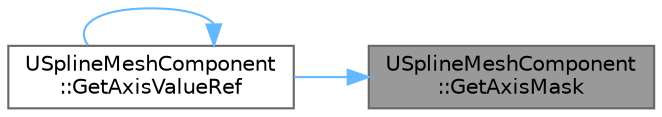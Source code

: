 digraph "USplineMeshComponent::GetAxisMask"
{
 // INTERACTIVE_SVG=YES
 // LATEX_PDF_SIZE
  bgcolor="transparent";
  edge [fontname=Helvetica,fontsize=10,labelfontname=Helvetica,labelfontsize=10];
  node [fontname=Helvetica,fontsize=10,shape=box,height=0.2,width=0.4];
  rankdir="RL";
  Node1 [id="Node000001",label="USplineMeshComponent\l::GetAxisMask",height=0.2,width=0.4,color="gray40", fillcolor="grey60", style="filled", fontcolor="black",tooltip="Returns a vector which, when componentwise-multiplied by another vector, will zero all the components..."];
  Node1 -> Node2 [id="edge1_Node000001_Node000002",dir="back",color="steelblue1",style="solid",tooltip=" "];
  Node2 [id="Node000002",label="USplineMeshComponent\l::GetAxisValueRef",height=0.2,width=0.4,color="grey40", fillcolor="white", style="filled",URL="$d0/df7/classUSplineMeshComponent.html#a890c9617650c1f6b738cd72ea0b8f268",tooltip=" "];
  Node2 -> Node2 [id="edge2_Node000002_Node000002",dir="back",color="steelblue1",style="solid",tooltip=" "];
}
